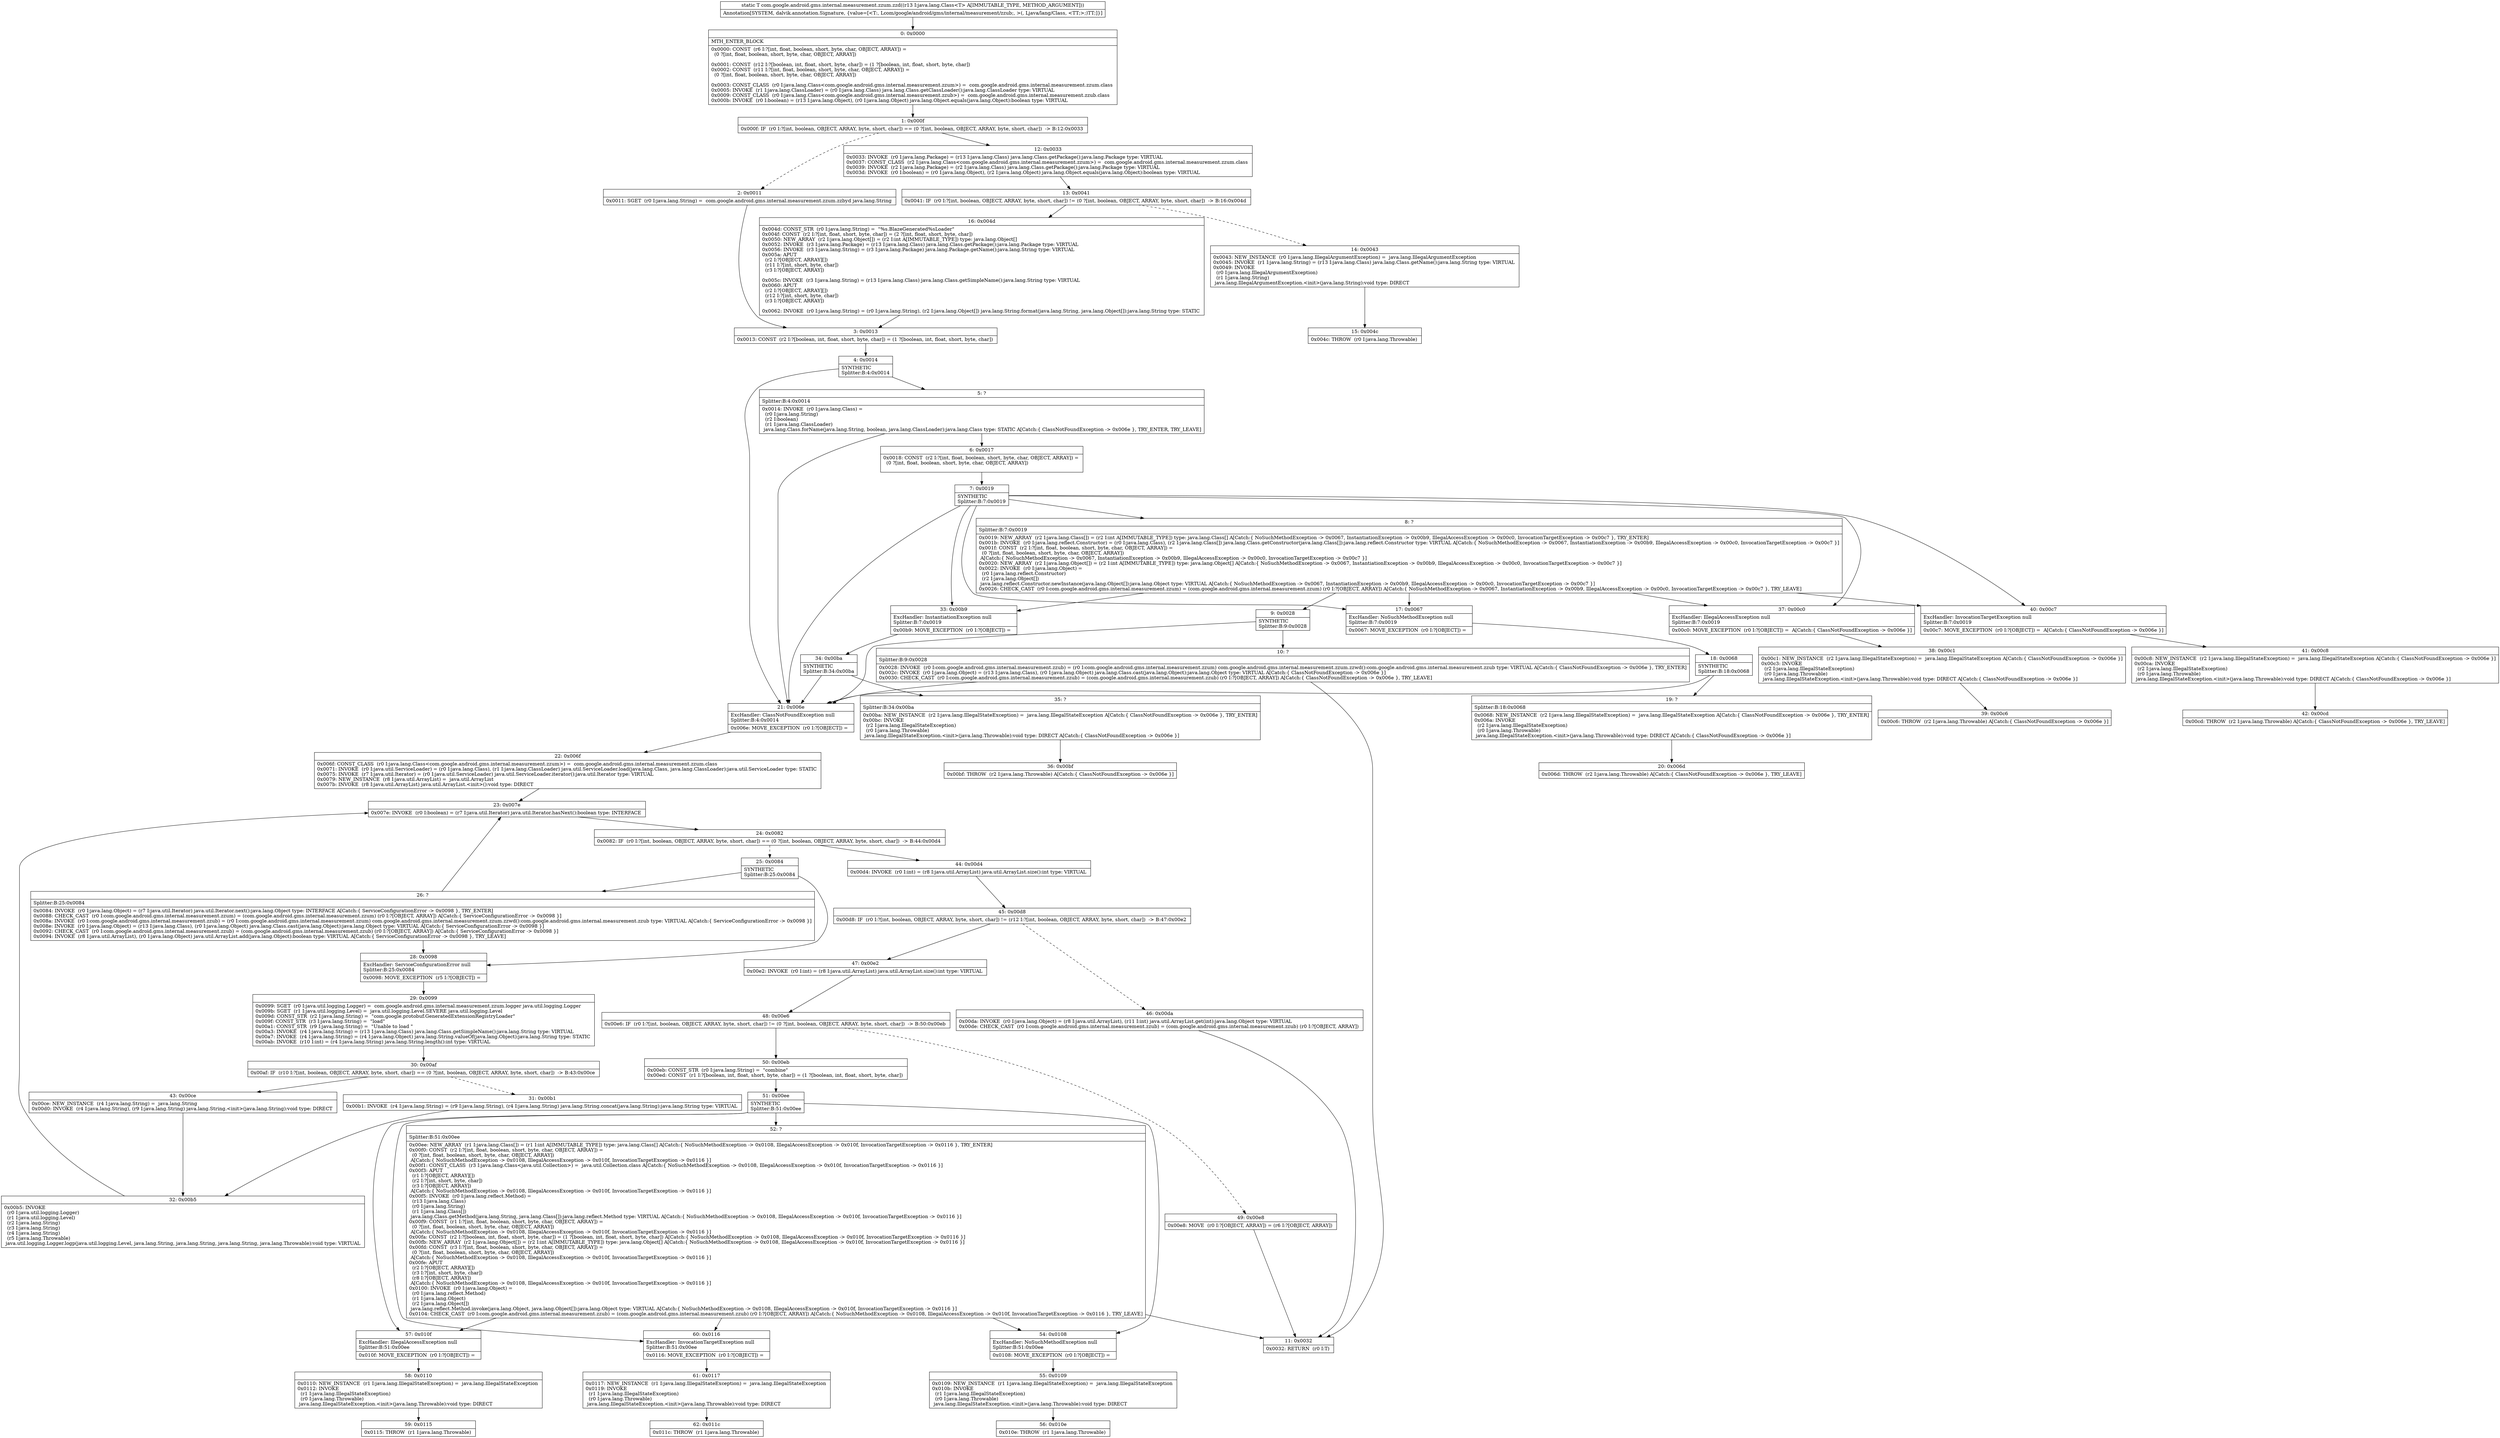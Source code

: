 digraph "CFG forcom.google.android.gms.internal.measurement.zzum.zzd(Ljava\/lang\/Class;)Lcom\/google\/android\/gms\/internal\/measurement\/zzub;" {
Node_0 [shape=record,label="{0\:\ 0x0000|MTH_ENTER_BLOCK\l|0x0000: CONST  (r6 I:?[int, float, boolean, short, byte, char, OBJECT, ARRAY]) = \l  (0 ?[int, float, boolean, short, byte, char, OBJECT, ARRAY])\l \l0x0001: CONST  (r12 I:?[boolean, int, float, short, byte, char]) = (1 ?[boolean, int, float, short, byte, char]) \l0x0002: CONST  (r11 I:?[int, float, boolean, short, byte, char, OBJECT, ARRAY]) = \l  (0 ?[int, float, boolean, short, byte, char, OBJECT, ARRAY])\l \l0x0003: CONST_CLASS  (r0 I:java.lang.Class\<com.google.android.gms.internal.measurement.zzum\>) =  com.google.android.gms.internal.measurement.zzum.class \l0x0005: INVOKE  (r1 I:java.lang.ClassLoader) = (r0 I:java.lang.Class) java.lang.Class.getClassLoader():java.lang.ClassLoader type: VIRTUAL \l0x0009: CONST_CLASS  (r0 I:java.lang.Class\<com.google.android.gms.internal.measurement.zzub\>) =  com.google.android.gms.internal.measurement.zzub.class \l0x000b: INVOKE  (r0 I:boolean) = (r13 I:java.lang.Object), (r0 I:java.lang.Object) java.lang.Object.equals(java.lang.Object):boolean type: VIRTUAL \l}"];
Node_1 [shape=record,label="{1\:\ 0x000f|0x000f: IF  (r0 I:?[int, boolean, OBJECT, ARRAY, byte, short, char]) == (0 ?[int, boolean, OBJECT, ARRAY, byte, short, char])  \-\> B:12:0x0033 \l}"];
Node_2 [shape=record,label="{2\:\ 0x0011|0x0011: SGET  (r0 I:java.lang.String) =  com.google.android.gms.internal.measurement.zzum.zzbyd java.lang.String \l}"];
Node_3 [shape=record,label="{3\:\ 0x0013|0x0013: CONST  (r2 I:?[boolean, int, float, short, byte, char]) = (1 ?[boolean, int, float, short, byte, char]) \l}"];
Node_4 [shape=record,label="{4\:\ 0x0014|SYNTHETIC\lSplitter:B:4:0x0014\l}"];
Node_5 [shape=record,label="{5\:\ ?|Splitter:B:4:0x0014\l|0x0014: INVOKE  (r0 I:java.lang.Class) = \l  (r0 I:java.lang.String)\l  (r2 I:boolean)\l  (r1 I:java.lang.ClassLoader)\l java.lang.Class.forName(java.lang.String, boolean, java.lang.ClassLoader):java.lang.Class type: STATIC A[Catch:\{ ClassNotFoundException \-\> 0x006e \}, TRY_ENTER, TRY_LEAVE]\l}"];
Node_6 [shape=record,label="{6\:\ 0x0017|0x0018: CONST  (r2 I:?[int, float, boolean, short, byte, char, OBJECT, ARRAY]) = \l  (0 ?[int, float, boolean, short, byte, char, OBJECT, ARRAY])\l \l}"];
Node_7 [shape=record,label="{7\:\ 0x0019|SYNTHETIC\lSplitter:B:7:0x0019\l}"];
Node_8 [shape=record,label="{8\:\ ?|Splitter:B:7:0x0019\l|0x0019: NEW_ARRAY  (r2 I:java.lang.Class[]) = (r2 I:int A[IMMUTABLE_TYPE]) type: java.lang.Class[] A[Catch:\{ NoSuchMethodException \-\> 0x0067, InstantiationException \-\> 0x00b9, IllegalAccessException \-\> 0x00c0, InvocationTargetException \-\> 0x00c7 \}, TRY_ENTER]\l0x001b: INVOKE  (r0 I:java.lang.reflect.Constructor) = (r0 I:java.lang.Class), (r2 I:java.lang.Class[]) java.lang.Class.getConstructor(java.lang.Class[]):java.lang.reflect.Constructor type: VIRTUAL A[Catch:\{ NoSuchMethodException \-\> 0x0067, InstantiationException \-\> 0x00b9, IllegalAccessException \-\> 0x00c0, InvocationTargetException \-\> 0x00c7 \}]\l0x001f: CONST  (r2 I:?[int, float, boolean, short, byte, char, OBJECT, ARRAY]) = \l  (0 ?[int, float, boolean, short, byte, char, OBJECT, ARRAY])\l A[Catch:\{ NoSuchMethodException \-\> 0x0067, InstantiationException \-\> 0x00b9, IllegalAccessException \-\> 0x00c0, InvocationTargetException \-\> 0x00c7 \}]\l0x0020: NEW_ARRAY  (r2 I:java.lang.Object[]) = (r2 I:int A[IMMUTABLE_TYPE]) type: java.lang.Object[] A[Catch:\{ NoSuchMethodException \-\> 0x0067, InstantiationException \-\> 0x00b9, IllegalAccessException \-\> 0x00c0, InvocationTargetException \-\> 0x00c7 \}]\l0x0022: INVOKE  (r0 I:java.lang.Object) = \l  (r0 I:java.lang.reflect.Constructor)\l  (r2 I:java.lang.Object[])\l java.lang.reflect.Constructor.newInstance(java.lang.Object[]):java.lang.Object type: VIRTUAL A[Catch:\{ NoSuchMethodException \-\> 0x0067, InstantiationException \-\> 0x00b9, IllegalAccessException \-\> 0x00c0, InvocationTargetException \-\> 0x00c7 \}]\l0x0026: CHECK_CAST  (r0 I:com.google.android.gms.internal.measurement.zzum) = (com.google.android.gms.internal.measurement.zzum) (r0 I:?[OBJECT, ARRAY]) A[Catch:\{ NoSuchMethodException \-\> 0x0067, InstantiationException \-\> 0x00b9, IllegalAccessException \-\> 0x00c0, InvocationTargetException \-\> 0x00c7 \}, TRY_LEAVE]\l}"];
Node_9 [shape=record,label="{9\:\ 0x0028|SYNTHETIC\lSplitter:B:9:0x0028\l}"];
Node_10 [shape=record,label="{10\:\ ?|Splitter:B:9:0x0028\l|0x0028: INVOKE  (r0 I:com.google.android.gms.internal.measurement.zzub) = (r0 I:com.google.android.gms.internal.measurement.zzum) com.google.android.gms.internal.measurement.zzum.zzwd():com.google.android.gms.internal.measurement.zzub type: VIRTUAL A[Catch:\{ ClassNotFoundException \-\> 0x006e \}, TRY_ENTER]\l0x002c: INVOKE  (r0 I:java.lang.Object) = (r13 I:java.lang.Class), (r0 I:java.lang.Object) java.lang.Class.cast(java.lang.Object):java.lang.Object type: VIRTUAL A[Catch:\{ ClassNotFoundException \-\> 0x006e \}]\l0x0030: CHECK_CAST  (r0 I:com.google.android.gms.internal.measurement.zzub) = (com.google.android.gms.internal.measurement.zzub) (r0 I:?[OBJECT, ARRAY]) A[Catch:\{ ClassNotFoundException \-\> 0x006e \}, TRY_LEAVE]\l}"];
Node_11 [shape=record,label="{11\:\ 0x0032|0x0032: RETURN  (r0 I:T) \l}"];
Node_12 [shape=record,label="{12\:\ 0x0033|0x0033: INVOKE  (r0 I:java.lang.Package) = (r13 I:java.lang.Class) java.lang.Class.getPackage():java.lang.Package type: VIRTUAL \l0x0037: CONST_CLASS  (r2 I:java.lang.Class\<com.google.android.gms.internal.measurement.zzum\>) =  com.google.android.gms.internal.measurement.zzum.class \l0x0039: INVOKE  (r2 I:java.lang.Package) = (r2 I:java.lang.Class) java.lang.Class.getPackage():java.lang.Package type: VIRTUAL \l0x003d: INVOKE  (r0 I:boolean) = (r0 I:java.lang.Object), (r2 I:java.lang.Object) java.lang.Object.equals(java.lang.Object):boolean type: VIRTUAL \l}"];
Node_13 [shape=record,label="{13\:\ 0x0041|0x0041: IF  (r0 I:?[int, boolean, OBJECT, ARRAY, byte, short, char]) != (0 ?[int, boolean, OBJECT, ARRAY, byte, short, char])  \-\> B:16:0x004d \l}"];
Node_14 [shape=record,label="{14\:\ 0x0043|0x0043: NEW_INSTANCE  (r0 I:java.lang.IllegalArgumentException) =  java.lang.IllegalArgumentException \l0x0045: INVOKE  (r1 I:java.lang.String) = (r13 I:java.lang.Class) java.lang.Class.getName():java.lang.String type: VIRTUAL \l0x0049: INVOKE  \l  (r0 I:java.lang.IllegalArgumentException)\l  (r1 I:java.lang.String)\l java.lang.IllegalArgumentException.\<init\>(java.lang.String):void type: DIRECT \l}"];
Node_15 [shape=record,label="{15\:\ 0x004c|0x004c: THROW  (r0 I:java.lang.Throwable) \l}"];
Node_16 [shape=record,label="{16\:\ 0x004d|0x004d: CONST_STR  (r0 I:java.lang.String) =  \"%s.BlazeGenerated%sLoader\" \l0x004f: CONST  (r2 I:?[int, float, short, byte, char]) = (2 ?[int, float, short, byte, char]) \l0x0050: NEW_ARRAY  (r2 I:java.lang.Object[]) = (r2 I:int A[IMMUTABLE_TYPE]) type: java.lang.Object[] \l0x0052: INVOKE  (r3 I:java.lang.Package) = (r13 I:java.lang.Class) java.lang.Class.getPackage():java.lang.Package type: VIRTUAL \l0x0056: INVOKE  (r3 I:java.lang.String) = (r3 I:java.lang.Package) java.lang.Package.getName():java.lang.String type: VIRTUAL \l0x005a: APUT  \l  (r2 I:?[OBJECT, ARRAY][])\l  (r11 I:?[int, short, byte, char])\l  (r3 I:?[OBJECT, ARRAY])\l \l0x005c: INVOKE  (r3 I:java.lang.String) = (r13 I:java.lang.Class) java.lang.Class.getSimpleName():java.lang.String type: VIRTUAL \l0x0060: APUT  \l  (r2 I:?[OBJECT, ARRAY][])\l  (r12 I:?[int, short, byte, char])\l  (r3 I:?[OBJECT, ARRAY])\l \l0x0062: INVOKE  (r0 I:java.lang.String) = (r0 I:java.lang.String), (r2 I:java.lang.Object[]) java.lang.String.format(java.lang.String, java.lang.Object[]):java.lang.String type: STATIC \l}"];
Node_17 [shape=record,label="{17\:\ 0x0067|ExcHandler: NoSuchMethodException null\lSplitter:B:7:0x0019\l|0x0067: MOVE_EXCEPTION  (r0 I:?[OBJECT]) =  \l}"];
Node_18 [shape=record,label="{18\:\ 0x0068|SYNTHETIC\lSplitter:B:18:0x0068\l}"];
Node_19 [shape=record,label="{19\:\ ?|Splitter:B:18:0x0068\l|0x0068: NEW_INSTANCE  (r2 I:java.lang.IllegalStateException) =  java.lang.IllegalStateException A[Catch:\{ ClassNotFoundException \-\> 0x006e \}, TRY_ENTER]\l0x006a: INVOKE  \l  (r2 I:java.lang.IllegalStateException)\l  (r0 I:java.lang.Throwable)\l java.lang.IllegalStateException.\<init\>(java.lang.Throwable):void type: DIRECT A[Catch:\{ ClassNotFoundException \-\> 0x006e \}]\l}"];
Node_20 [shape=record,label="{20\:\ 0x006d|0x006d: THROW  (r2 I:java.lang.Throwable) A[Catch:\{ ClassNotFoundException \-\> 0x006e \}, TRY_LEAVE]\l}"];
Node_21 [shape=record,label="{21\:\ 0x006e|ExcHandler: ClassNotFoundException null\lSplitter:B:4:0x0014\l|0x006e: MOVE_EXCEPTION  (r0 I:?[OBJECT]) =  \l}"];
Node_22 [shape=record,label="{22\:\ 0x006f|0x006f: CONST_CLASS  (r0 I:java.lang.Class\<com.google.android.gms.internal.measurement.zzum\>) =  com.google.android.gms.internal.measurement.zzum.class \l0x0071: INVOKE  (r0 I:java.util.ServiceLoader) = (r0 I:java.lang.Class), (r1 I:java.lang.ClassLoader) java.util.ServiceLoader.load(java.lang.Class, java.lang.ClassLoader):java.util.ServiceLoader type: STATIC \l0x0075: INVOKE  (r7 I:java.util.Iterator) = (r0 I:java.util.ServiceLoader) java.util.ServiceLoader.iterator():java.util.Iterator type: VIRTUAL \l0x0079: NEW_INSTANCE  (r8 I:java.util.ArrayList) =  java.util.ArrayList \l0x007b: INVOKE  (r8 I:java.util.ArrayList) java.util.ArrayList.\<init\>():void type: DIRECT \l}"];
Node_23 [shape=record,label="{23\:\ 0x007e|0x007e: INVOKE  (r0 I:boolean) = (r7 I:java.util.Iterator) java.util.Iterator.hasNext():boolean type: INTERFACE \l}"];
Node_24 [shape=record,label="{24\:\ 0x0082|0x0082: IF  (r0 I:?[int, boolean, OBJECT, ARRAY, byte, short, char]) == (0 ?[int, boolean, OBJECT, ARRAY, byte, short, char])  \-\> B:44:0x00d4 \l}"];
Node_25 [shape=record,label="{25\:\ 0x0084|SYNTHETIC\lSplitter:B:25:0x0084\l}"];
Node_26 [shape=record,label="{26\:\ ?|Splitter:B:25:0x0084\l|0x0084: INVOKE  (r0 I:java.lang.Object) = (r7 I:java.util.Iterator) java.util.Iterator.next():java.lang.Object type: INTERFACE A[Catch:\{ ServiceConfigurationError \-\> 0x0098 \}, TRY_ENTER]\l0x0088: CHECK_CAST  (r0 I:com.google.android.gms.internal.measurement.zzum) = (com.google.android.gms.internal.measurement.zzum) (r0 I:?[OBJECT, ARRAY]) A[Catch:\{ ServiceConfigurationError \-\> 0x0098 \}]\l0x008a: INVOKE  (r0 I:com.google.android.gms.internal.measurement.zzub) = (r0 I:com.google.android.gms.internal.measurement.zzum) com.google.android.gms.internal.measurement.zzum.zzwd():com.google.android.gms.internal.measurement.zzub type: VIRTUAL A[Catch:\{ ServiceConfigurationError \-\> 0x0098 \}]\l0x008e: INVOKE  (r0 I:java.lang.Object) = (r13 I:java.lang.Class), (r0 I:java.lang.Object) java.lang.Class.cast(java.lang.Object):java.lang.Object type: VIRTUAL A[Catch:\{ ServiceConfigurationError \-\> 0x0098 \}]\l0x0092: CHECK_CAST  (r0 I:com.google.android.gms.internal.measurement.zzub) = (com.google.android.gms.internal.measurement.zzub) (r0 I:?[OBJECT, ARRAY]) A[Catch:\{ ServiceConfigurationError \-\> 0x0098 \}]\l0x0094: INVOKE  (r8 I:java.util.ArrayList), (r0 I:java.lang.Object) java.util.ArrayList.add(java.lang.Object):boolean type: VIRTUAL A[Catch:\{ ServiceConfigurationError \-\> 0x0098 \}, TRY_LEAVE]\l}"];
Node_28 [shape=record,label="{28\:\ 0x0098|ExcHandler: ServiceConfigurationError null\lSplitter:B:25:0x0084\l|0x0098: MOVE_EXCEPTION  (r5 I:?[OBJECT]) =  \l}"];
Node_29 [shape=record,label="{29\:\ 0x0099|0x0099: SGET  (r0 I:java.util.logging.Logger) =  com.google.android.gms.internal.measurement.zzum.logger java.util.logging.Logger \l0x009b: SGET  (r1 I:java.util.logging.Level) =  java.util.logging.Level.SEVERE java.util.logging.Level \l0x009d: CONST_STR  (r2 I:java.lang.String) =  \"com.google.protobuf.GeneratedExtensionRegistryLoader\" \l0x009f: CONST_STR  (r3 I:java.lang.String) =  \"load\" \l0x00a1: CONST_STR  (r9 I:java.lang.String) =  \"Unable to load \" \l0x00a3: INVOKE  (r4 I:java.lang.String) = (r13 I:java.lang.Class) java.lang.Class.getSimpleName():java.lang.String type: VIRTUAL \l0x00a7: INVOKE  (r4 I:java.lang.String) = (r4 I:java.lang.Object) java.lang.String.valueOf(java.lang.Object):java.lang.String type: STATIC \l0x00ab: INVOKE  (r10 I:int) = (r4 I:java.lang.String) java.lang.String.length():int type: VIRTUAL \l}"];
Node_30 [shape=record,label="{30\:\ 0x00af|0x00af: IF  (r10 I:?[int, boolean, OBJECT, ARRAY, byte, short, char]) == (0 ?[int, boolean, OBJECT, ARRAY, byte, short, char])  \-\> B:43:0x00ce \l}"];
Node_31 [shape=record,label="{31\:\ 0x00b1|0x00b1: INVOKE  (r4 I:java.lang.String) = (r9 I:java.lang.String), (r4 I:java.lang.String) java.lang.String.concat(java.lang.String):java.lang.String type: VIRTUAL \l}"];
Node_32 [shape=record,label="{32\:\ 0x00b5|0x00b5: INVOKE  \l  (r0 I:java.util.logging.Logger)\l  (r1 I:java.util.logging.Level)\l  (r2 I:java.lang.String)\l  (r3 I:java.lang.String)\l  (r4 I:java.lang.String)\l  (r5 I:java.lang.Throwable)\l java.util.logging.Logger.logp(java.util.logging.Level, java.lang.String, java.lang.String, java.lang.String, java.lang.Throwable):void type: VIRTUAL \l}"];
Node_33 [shape=record,label="{33\:\ 0x00b9|ExcHandler: InstantiationException null\lSplitter:B:7:0x0019\l|0x00b9: MOVE_EXCEPTION  (r0 I:?[OBJECT]) =  \l}"];
Node_34 [shape=record,label="{34\:\ 0x00ba|SYNTHETIC\lSplitter:B:34:0x00ba\l}"];
Node_35 [shape=record,label="{35\:\ ?|Splitter:B:34:0x00ba\l|0x00ba: NEW_INSTANCE  (r2 I:java.lang.IllegalStateException) =  java.lang.IllegalStateException A[Catch:\{ ClassNotFoundException \-\> 0x006e \}, TRY_ENTER]\l0x00bc: INVOKE  \l  (r2 I:java.lang.IllegalStateException)\l  (r0 I:java.lang.Throwable)\l java.lang.IllegalStateException.\<init\>(java.lang.Throwable):void type: DIRECT A[Catch:\{ ClassNotFoundException \-\> 0x006e \}]\l}"];
Node_36 [shape=record,label="{36\:\ 0x00bf|0x00bf: THROW  (r2 I:java.lang.Throwable) A[Catch:\{ ClassNotFoundException \-\> 0x006e \}]\l}"];
Node_37 [shape=record,label="{37\:\ 0x00c0|ExcHandler: IllegalAccessException null\lSplitter:B:7:0x0019\l|0x00c0: MOVE_EXCEPTION  (r0 I:?[OBJECT]) =  A[Catch:\{ ClassNotFoundException \-\> 0x006e \}]\l}"];
Node_38 [shape=record,label="{38\:\ 0x00c1|0x00c1: NEW_INSTANCE  (r2 I:java.lang.IllegalStateException) =  java.lang.IllegalStateException A[Catch:\{ ClassNotFoundException \-\> 0x006e \}]\l0x00c3: INVOKE  \l  (r2 I:java.lang.IllegalStateException)\l  (r0 I:java.lang.Throwable)\l java.lang.IllegalStateException.\<init\>(java.lang.Throwable):void type: DIRECT A[Catch:\{ ClassNotFoundException \-\> 0x006e \}]\l}"];
Node_39 [shape=record,label="{39\:\ 0x00c6|0x00c6: THROW  (r2 I:java.lang.Throwable) A[Catch:\{ ClassNotFoundException \-\> 0x006e \}]\l}"];
Node_40 [shape=record,label="{40\:\ 0x00c7|ExcHandler: InvocationTargetException null\lSplitter:B:7:0x0019\l|0x00c7: MOVE_EXCEPTION  (r0 I:?[OBJECT]) =  A[Catch:\{ ClassNotFoundException \-\> 0x006e \}]\l}"];
Node_41 [shape=record,label="{41\:\ 0x00c8|0x00c8: NEW_INSTANCE  (r2 I:java.lang.IllegalStateException) =  java.lang.IllegalStateException A[Catch:\{ ClassNotFoundException \-\> 0x006e \}]\l0x00ca: INVOKE  \l  (r2 I:java.lang.IllegalStateException)\l  (r0 I:java.lang.Throwable)\l java.lang.IllegalStateException.\<init\>(java.lang.Throwable):void type: DIRECT A[Catch:\{ ClassNotFoundException \-\> 0x006e \}]\l}"];
Node_42 [shape=record,label="{42\:\ 0x00cd|0x00cd: THROW  (r2 I:java.lang.Throwable) A[Catch:\{ ClassNotFoundException \-\> 0x006e \}, TRY_LEAVE]\l}"];
Node_43 [shape=record,label="{43\:\ 0x00ce|0x00ce: NEW_INSTANCE  (r4 I:java.lang.String) =  java.lang.String \l0x00d0: INVOKE  (r4 I:java.lang.String), (r9 I:java.lang.String) java.lang.String.\<init\>(java.lang.String):void type: DIRECT \l}"];
Node_44 [shape=record,label="{44\:\ 0x00d4|0x00d4: INVOKE  (r0 I:int) = (r8 I:java.util.ArrayList) java.util.ArrayList.size():int type: VIRTUAL \l}"];
Node_45 [shape=record,label="{45\:\ 0x00d8|0x00d8: IF  (r0 I:?[int, boolean, OBJECT, ARRAY, byte, short, char]) != (r12 I:?[int, boolean, OBJECT, ARRAY, byte, short, char])  \-\> B:47:0x00e2 \l}"];
Node_46 [shape=record,label="{46\:\ 0x00da|0x00da: INVOKE  (r0 I:java.lang.Object) = (r8 I:java.util.ArrayList), (r11 I:int) java.util.ArrayList.get(int):java.lang.Object type: VIRTUAL \l0x00de: CHECK_CAST  (r0 I:com.google.android.gms.internal.measurement.zzub) = (com.google.android.gms.internal.measurement.zzub) (r0 I:?[OBJECT, ARRAY]) \l}"];
Node_47 [shape=record,label="{47\:\ 0x00e2|0x00e2: INVOKE  (r0 I:int) = (r8 I:java.util.ArrayList) java.util.ArrayList.size():int type: VIRTUAL \l}"];
Node_48 [shape=record,label="{48\:\ 0x00e6|0x00e6: IF  (r0 I:?[int, boolean, OBJECT, ARRAY, byte, short, char]) != (0 ?[int, boolean, OBJECT, ARRAY, byte, short, char])  \-\> B:50:0x00eb \l}"];
Node_49 [shape=record,label="{49\:\ 0x00e8|0x00e8: MOVE  (r0 I:?[OBJECT, ARRAY]) = (r6 I:?[OBJECT, ARRAY]) \l}"];
Node_50 [shape=record,label="{50\:\ 0x00eb|0x00eb: CONST_STR  (r0 I:java.lang.String) =  \"combine\" \l0x00ed: CONST  (r1 I:?[boolean, int, float, short, byte, char]) = (1 ?[boolean, int, float, short, byte, char]) \l}"];
Node_51 [shape=record,label="{51\:\ 0x00ee|SYNTHETIC\lSplitter:B:51:0x00ee\l}"];
Node_52 [shape=record,label="{52\:\ ?|Splitter:B:51:0x00ee\l|0x00ee: NEW_ARRAY  (r1 I:java.lang.Class[]) = (r1 I:int A[IMMUTABLE_TYPE]) type: java.lang.Class[] A[Catch:\{ NoSuchMethodException \-\> 0x0108, IllegalAccessException \-\> 0x010f, InvocationTargetException \-\> 0x0116 \}, TRY_ENTER]\l0x00f0: CONST  (r2 I:?[int, float, boolean, short, byte, char, OBJECT, ARRAY]) = \l  (0 ?[int, float, boolean, short, byte, char, OBJECT, ARRAY])\l A[Catch:\{ NoSuchMethodException \-\> 0x0108, IllegalAccessException \-\> 0x010f, InvocationTargetException \-\> 0x0116 \}]\l0x00f1: CONST_CLASS  (r3 I:java.lang.Class\<java.util.Collection\>) =  java.util.Collection.class A[Catch:\{ NoSuchMethodException \-\> 0x0108, IllegalAccessException \-\> 0x010f, InvocationTargetException \-\> 0x0116 \}]\l0x00f3: APUT  \l  (r1 I:?[OBJECT, ARRAY][])\l  (r2 I:?[int, short, byte, char])\l  (r3 I:?[OBJECT, ARRAY])\l A[Catch:\{ NoSuchMethodException \-\> 0x0108, IllegalAccessException \-\> 0x010f, InvocationTargetException \-\> 0x0116 \}]\l0x00f5: INVOKE  (r0 I:java.lang.reflect.Method) = \l  (r13 I:java.lang.Class)\l  (r0 I:java.lang.String)\l  (r1 I:java.lang.Class[])\l java.lang.Class.getMethod(java.lang.String, java.lang.Class[]):java.lang.reflect.Method type: VIRTUAL A[Catch:\{ NoSuchMethodException \-\> 0x0108, IllegalAccessException \-\> 0x010f, InvocationTargetException \-\> 0x0116 \}]\l0x00f9: CONST  (r1 I:?[int, float, boolean, short, byte, char, OBJECT, ARRAY]) = \l  (0 ?[int, float, boolean, short, byte, char, OBJECT, ARRAY])\l A[Catch:\{ NoSuchMethodException \-\> 0x0108, IllegalAccessException \-\> 0x010f, InvocationTargetException \-\> 0x0116 \}]\l0x00fa: CONST  (r2 I:?[boolean, int, float, short, byte, char]) = (1 ?[boolean, int, float, short, byte, char]) A[Catch:\{ NoSuchMethodException \-\> 0x0108, IllegalAccessException \-\> 0x010f, InvocationTargetException \-\> 0x0116 \}]\l0x00fb: NEW_ARRAY  (r2 I:java.lang.Object[]) = (r2 I:int A[IMMUTABLE_TYPE]) type: java.lang.Object[] A[Catch:\{ NoSuchMethodException \-\> 0x0108, IllegalAccessException \-\> 0x010f, InvocationTargetException \-\> 0x0116 \}]\l0x00fd: CONST  (r3 I:?[int, float, boolean, short, byte, char, OBJECT, ARRAY]) = \l  (0 ?[int, float, boolean, short, byte, char, OBJECT, ARRAY])\l A[Catch:\{ NoSuchMethodException \-\> 0x0108, IllegalAccessException \-\> 0x010f, InvocationTargetException \-\> 0x0116 \}]\l0x00fe: APUT  \l  (r2 I:?[OBJECT, ARRAY][])\l  (r3 I:?[int, short, byte, char])\l  (r8 I:?[OBJECT, ARRAY])\l A[Catch:\{ NoSuchMethodException \-\> 0x0108, IllegalAccessException \-\> 0x010f, InvocationTargetException \-\> 0x0116 \}]\l0x0100: INVOKE  (r0 I:java.lang.Object) = \l  (r0 I:java.lang.reflect.Method)\l  (r1 I:java.lang.Object)\l  (r2 I:java.lang.Object[])\l java.lang.reflect.Method.invoke(java.lang.Object, java.lang.Object[]):java.lang.Object type: VIRTUAL A[Catch:\{ NoSuchMethodException \-\> 0x0108, IllegalAccessException \-\> 0x010f, InvocationTargetException \-\> 0x0116 \}]\l0x0104: CHECK_CAST  (r0 I:com.google.android.gms.internal.measurement.zzub) = (com.google.android.gms.internal.measurement.zzub) (r0 I:?[OBJECT, ARRAY]) A[Catch:\{ NoSuchMethodException \-\> 0x0108, IllegalAccessException \-\> 0x010f, InvocationTargetException \-\> 0x0116 \}, TRY_LEAVE]\l}"];
Node_54 [shape=record,label="{54\:\ 0x0108|ExcHandler: NoSuchMethodException null\lSplitter:B:51:0x00ee\l|0x0108: MOVE_EXCEPTION  (r0 I:?[OBJECT]) =  \l}"];
Node_55 [shape=record,label="{55\:\ 0x0109|0x0109: NEW_INSTANCE  (r1 I:java.lang.IllegalStateException) =  java.lang.IllegalStateException \l0x010b: INVOKE  \l  (r1 I:java.lang.IllegalStateException)\l  (r0 I:java.lang.Throwable)\l java.lang.IllegalStateException.\<init\>(java.lang.Throwable):void type: DIRECT \l}"];
Node_56 [shape=record,label="{56\:\ 0x010e|0x010e: THROW  (r1 I:java.lang.Throwable) \l}"];
Node_57 [shape=record,label="{57\:\ 0x010f|ExcHandler: IllegalAccessException null\lSplitter:B:51:0x00ee\l|0x010f: MOVE_EXCEPTION  (r0 I:?[OBJECT]) =  \l}"];
Node_58 [shape=record,label="{58\:\ 0x0110|0x0110: NEW_INSTANCE  (r1 I:java.lang.IllegalStateException) =  java.lang.IllegalStateException \l0x0112: INVOKE  \l  (r1 I:java.lang.IllegalStateException)\l  (r0 I:java.lang.Throwable)\l java.lang.IllegalStateException.\<init\>(java.lang.Throwable):void type: DIRECT \l}"];
Node_59 [shape=record,label="{59\:\ 0x0115|0x0115: THROW  (r1 I:java.lang.Throwable) \l}"];
Node_60 [shape=record,label="{60\:\ 0x0116|ExcHandler: InvocationTargetException null\lSplitter:B:51:0x00ee\l|0x0116: MOVE_EXCEPTION  (r0 I:?[OBJECT]) =  \l}"];
Node_61 [shape=record,label="{61\:\ 0x0117|0x0117: NEW_INSTANCE  (r1 I:java.lang.IllegalStateException) =  java.lang.IllegalStateException \l0x0119: INVOKE  \l  (r1 I:java.lang.IllegalStateException)\l  (r0 I:java.lang.Throwable)\l java.lang.IllegalStateException.\<init\>(java.lang.Throwable):void type: DIRECT \l}"];
Node_62 [shape=record,label="{62\:\ 0x011c|0x011c: THROW  (r1 I:java.lang.Throwable) \l}"];
MethodNode[shape=record,label="{static T com.google.android.gms.internal.measurement.zzum.zzd((r13 I:java.lang.Class\<T\> A[IMMUTABLE_TYPE, METHOD_ARGUMENT]))  | Annotation[SYSTEM, dalvik.annotation.Signature, \{value=[\<T:, Lcom\/google\/android\/gms\/internal\/measurement\/zzub;, \>(, Ljava\/lang\/Class, \<TT;\>;)TT;]\}]\l}"];
MethodNode -> Node_0;
Node_0 -> Node_1;
Node_1 -> Node_2[style=dashed];
Node_1 -> Node_12;
Node_2 -> Node_3;
Node_3 -> Node_4;
Node_4 -> Node_5;
Node_4 -> Node_21;
Node_5 -> Node_6;
Node_5 -> Node_21;
Node_6 -> Node_7;
Node_7 -> Node_8;
Node_7 -> Node_17;
Node_7 -> Node_33;
Node_7 -> Node_37;
Node_7 -> Node_40;
Node_7 -> Node_21;
Node_8 -> Node_9;
Node_8 -> Node_17;
Node_8 -> Node_33;
Node_8 -> Node_37;
Node_8 -> Node_40;
Node_9 -> Node_10;
Node_9 -> Node_21;
Node_10 -> Node_11;
Node_10 -> Node_21;
Node_12 -> Node_13;
Node_13 -> Node_14[style=dashed];
Node_13 -> Node_16;
Node_14 -> Node_15;
Node_16 -> Node_3;
Node_17 -> Node_18;
Node_18 -> Node_19;
Node_18 -> Node_21;
Node_19 -> Node_20;
Node_21 -> Node_22;
Node_22 -> Node_23;
Node_23 -> Node_24;
Node_24 -> Node_25[style=dashed];
Node_24 -> Node_44;
Node_25 -> Node_26;
Node_25 -> Node_28;
Node_26 -> Node_28;
Node_26 -> Node_23;
Node_28 -> Node_29;
Node_29 -> Node_30;
Node_30 -> Node_31[style=dashed];
Node_30 -> Node_43;
Node_31 -> Node_32;
Node_32 -> Node_23;
Node_33 -> Node_34;
Node_34 -> Node_35;
Node_34 -> Node_21;
Node_35 -> Node_36;
Node_37 -> Node_38;
Node_38 -> Node_39;
Node_40 -> Node_41;
Node_41 -> Node_42;
Node_43 -> Node_32;
Node_44 -> Node_45;
Node_45 -> Node_46[style=dashed];
Node_45 -> Node_47;
Node_46 -> Node_11;
Node_47 -> Node_48;
Node_48 -> Node_49[style=dashed];
Node_48 -> Node_50;
Node_49 -> Node_11;
Node_50 -> Node_51;
Node_51 -> Node_52;
Node_51 -> Node_54;
Node_51 -> Node_57;
Node_51 -> Node_60;
Node_52 -> Node_54;
Node_52 -> Node_57;
Node_52 -> Node_60;
Node_52 -> Node_11;
Node_54 -> Node_55;
Node_55 -> Node_56;
Node_57 -> Node_58;
Node_58 -> Node_59;
Node_60 -> Node_61;
Node_61 -> Node_62;
}

